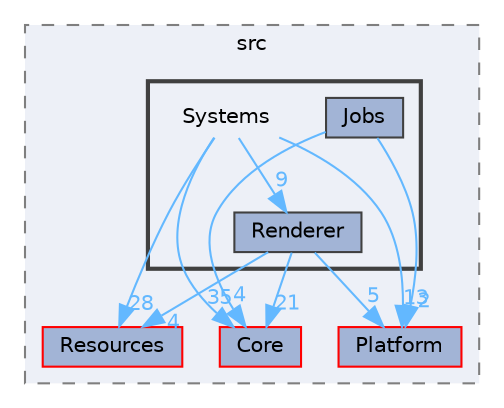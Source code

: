 digraph "engine/src/Systems"
{
 // LATEX_PDF_SIZE
  bgcolor="transparent";
  edge [fontname=Helvetica,fontsize=10,labelfontname=Helvetica,labelfontsize=10];
  node [fontname=Helvetica,fontsize=10,shape=box,height=0.2,width=0.4];
  compound=true
  subgraph clusterdir_3d9126aa00c041bc0b8f859d1965a0f4 {
    graph [ bgcolor="#edf0f7", pencolor="grey50", label="src", fontname=Helvetica,fontsize=10 style="filled,dashed", URL="dir_3d9126aa00c041bc0b8f859d1965a0f4.html",tooltip=""]
  dir_2ab259cc492faa06ce95e6c059fe525a [label="Resources", fillcolor="#a2b4d6", color="red", style="filled", URL="dir_2ab259cc492faa06ce95e6c059fe525a.html",tooltip=""];
  dir_76f71e38ffdabdefadeabf92bf62b6a6 [label="Core", fillcolor="#a2b4d6", color="red", style="filled", URL="dir_76f71e38ffdabdefadeabf92bf62b6a6.html",tooltip=""];
  dir_b6619039816d9b70c7725a908242dfdd [label="Platform", fillcolor="#a2b4d6", color="red", style="filled", URL="dir_b6619039816d9b70c7725a908242dfdd.html",tooltip=""];
  subgraph clusterdir_c2384e7713f5e4437b1ef1587373e438 {
    graph [ bgcolor="#edf0f7", pencolor="grey25", label="", fontname=Helvetica,fontsize=10 style="filled,bold", URL="dir_c2384e7713f5e4437b1ef1587373e438.html",tooltip=""]
    dir_c2384e7713f5e4437b1ef1587373e438 [shape=plaintext, label="Systems"];
  dir_3a643acacfe5fac0811e3401b3bbcd8a [label="Jobs", fillcolor="#a2b4d6", color="grey25", style="filled", URL="dir_3a643acacfe5fac0811e3401b3bbcd8a.html",tooltip=""];
  dir_0ddfa626d64107da5c4156ac0dd256ac [label="Renderer", fillcolor="#a2b4d6", color="grey25", style="filled", URL="dir_0ddfa626d64107da5c4156ac0dd256ac.html",tooltip=""];
  }
  }
  dir_c2384e7713f5e4437b1ef1587373e438->dir_0ddfa626d64107da5c4156ac0dd256ac [headlabel="9", labeldistance=1.5 headhref="dir_000017_000011.html" href="dir_000017_000011.html" color="steelblue1" fontcolor="steelblue1"];
  dir_c2384e7713f5e4437b1ef1587373e438->dir_2ab259cc492faa06ce95e6c059fe525a [headlabel="28", labeldistance=1.5 headhref="dir_000017_000012.html" href="dir_000017_000012.html" color="steelblue1" fontcolor="steelblue1"];
  dir_c2384e7713f5e4437b1ef1587373e438->dir_76f71e38ffdabdefadeabf92bf62b6a6 [headlabel="35", labeldistance=1.5 headhref="dir_000017_000003.html" href="dir_000017_000003.html" color="steelblue1" fontcolor="steelblue1"];
  dir_c2384e7713f5e4437b1ef1587373e438->dir_b6619039816d9b70c7725a908242dfdd [headlabel="13", labeldistance=1.5 headhref="dir_000017_000010.html" href="dir_000017_000010.html" color="steelblue1" fontcolor="steelblue1"];
  dir_3a643acacfe5fac0811e3401b3bbcd8a->dir_76f71e38ffdabdefadeabf92bf62b6a6 [headlabel="4", labeldistance=1.5 headhref="dir_000007_000003.html" href="dir_000007_000003.html" color="steelblue1" fontcolor="steelblue1"];
  dir_3a643acacfe5fac0811e3401b3bbcd8a->dir_b6619039816d9b70c7725a908242dfdd [headlabel="2", labeldistance=1.5 headhref="dir_000007_000010.html" href="dir_000007_000010.html" color="steelblue1" fontcolor="steelblue1"];
  dir_0ddfa626d64107da5c4156ac0dd256ac->dir_2ab259cc492faa06ce95e6c059fe525a [headlabel="4", labeldistance=1.5 headhref="dir_000011_000012.html" href="dir_000011_000012.html" color="steelblue1" fontcolor="steelblue1"];
  dir_0ddfa626d64107da5c4156ac0dd256ac->dir_76f71e38ffdabdefadeabf92bf62b6a6 [headlabel="21", labeldistance=1.5 headhref="dir_000011_000003.html" href="dir_000011_000003.html" color="steelblue1" fontcolor="steelblue1"];
  dir_0ddfa626d64107da5c4156ac0dd256ac->dir_b6619039816d9b70c7725a908242dfdd [headlabel="5", labeldistance=1.5 headhref="dir_000011_000010.html" href="dir_000011_000010.html" color="steelblue1" fontcolor="steelblue1"];
}
